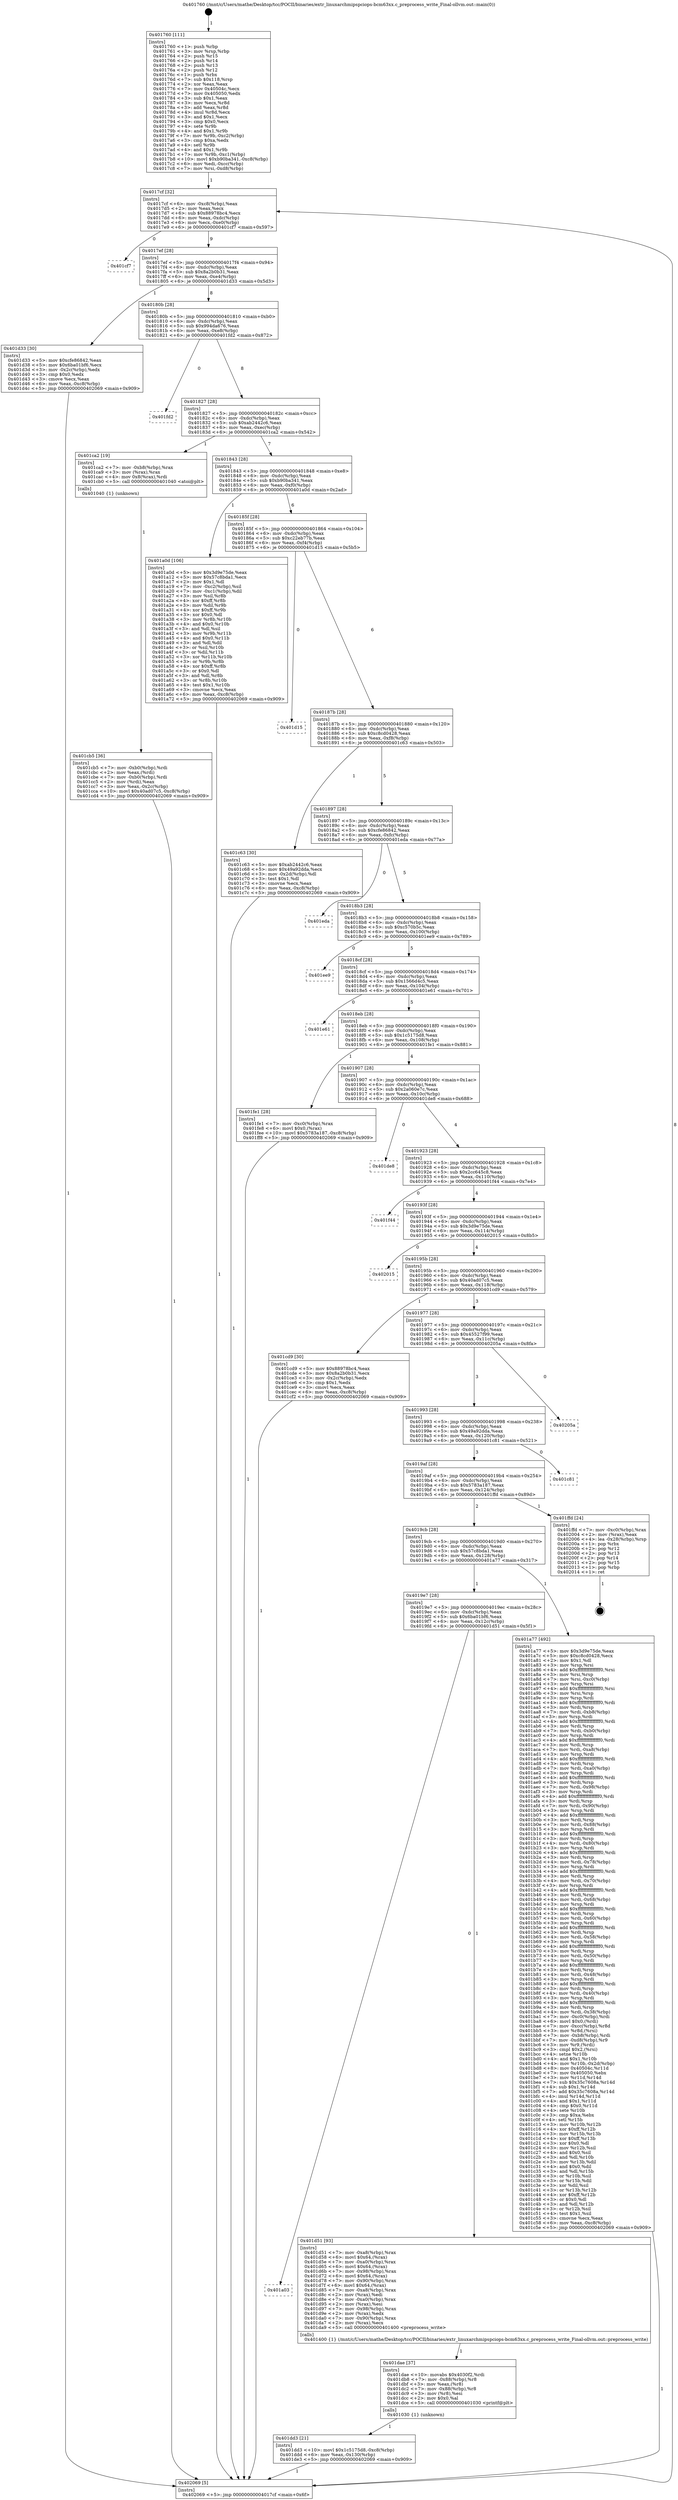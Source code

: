 digraph "0x401760" {
  label = "0x401760 (/mnt/c/Users/mathe/Desktop/tcc/POCII/binaries/extr_linuxarchmipspciops-bcm63xx.c_preprocess_write_Final-ollvm.out::main(0))"
  labelloc = "t"
  node[shape=record]

  Entry [label="",width=0.3,height=0.3,shape=circle,fillcolor=black,style=filled]
  "0x4017cf" [label="{
     0x4017cf [32]\l
     | [instrs]\l
     &nbsp;&nbsp;0x4017cf \<+6\>: mov -0xc8(%rbp),%eax\l
     &nbsp;&nbsp;0x4017d5 \<+2\>: mov %eax,%ecx\l
     &nbsp;&nbsp;0x4017d7 \<+6\>: sub $0x88978bc4,%ecx\l
     &nbsp;&nbsp;0x4017dd \<+6\>: mov %eax,-0xdc(%rbp)\l
     &nbsp;&nbsp;0x4017e3 \<+6\>: mov %ecx,-0xe0(%rbp)\l
     &nbsp;&nbsp;0x4017e9 \<+6\>: je 0000000000401cf7 \<main+0x597\>\l
  }"]
  "0x401cf7" [label="{
     0x401cf7\l
  }", style=dashed]
  "0x4017ef" [label="{
     0x4017ef [28]\l
     | [instrs]\l
     &nbsp;&nbsp;0x4017ef \<+5\>: jmp 00000000004017f4 \<main+0x94\>\l
     &nbsp;&nbsp;0x4017f4 \<+6\>: mov -0xdc(%rbp),%eax\l
     &nbsp;&nbsp;0x4017fa \<+5\>: sub $0x8a2b0b31,%eax\l
     &nbsp;&nbsp;0x4017ff \<+6\>: mov %eax,-0xe4(%rbp)\l
     &nbsp;&nbsp;0x401805 \<+6\>: je 0000000000401d33 \<main+0x5d3\>\l
  }"]
  Exit [label="",width=0.3,height=0.3,shape=circle,fillcolor=black,style=filled,peripheries=2]
  "0x401d33" [label="{
     0x401d33 [30]\l
     | [instrs]\l
     &nbsp;&nbsp;0x401d33 \<+5\>: mov $0xcfe86842,%eax\l
     &nbsp;&nbsp;0x401d38 \<+5\>: mov $0x6ba01bf6,%ecx\l
     &nbsp;&nbsp;0x401d3d \<+3\>: mov -0x2c(%rbp),%edx\l
     &nbsp;&nbsp;0x401d40 \<+3\>: cmp $0x0,%edx\l
     &nbsp;&nbsp;0x401d43 \<+3\>: cmove %ecx,%eax\l
     &nbsp;&nbsp;0x401d46 \<+6\>: mov %eax,-0xc8(%rbp)\l
     &nbsp;&nbsp;0x401d4c \<+5\>: jmp 0000000000402069 \<main+0x909\>\l
  }"]
  "0x40180b" [label="{
     0x40180b [28]\l
     | [instrs]\l
     &nbsp;&nbsp;0x40180b \<+5\>: jmp 0000000000401810 \<main+0xb0\>\l
     &nbsp;&nbsp;0x401810 \<+6\>: mov -0xdc(%rbp),%eax\l
     &nbsp;&nbsp;0x401816 \<+5\>: sub $0x994da676,%eax\l
     &nbsp;&nbsp;0x40181b \<+6\>: mov %eax,-0xe8(%rbp)\l
     &nbsp;&nbsp;0x401821 \<+6\>: je 0000000000401fd2 \<main+0x872\>\l
  }"]
  "0x401dd3" [label="{
     0x401dd3 [21]\l
     | [instrs]\l
     &nbsp;&nbsp;0x401dd3 \<+10\>: movl $0x1c5175d8,-0xc8(%rbp)\l
     &nbsp;&nbsp;0x401ddd \<+6\>: mov %eax,-0x130(%rbp)\l
     &nbsp;&nbsp;0x401de3 \<+5\>: jmp 0000000000402069 \<main+0x909\>\l
  }"]
  "0x401fd2" [label="{
     0x401fd2\l
  }", style=dashed]
  "0x401827" [label="{
     0x401827 [28]\l
     | [instrs]\l
     &nbsp;&nbsp;0x401827 \<+5\>: jmp 000000000040182c \<main+0xcc\>\l
     &nbsp;&nbsp;0x40182c \<+6\>: mov -0xdc(%rbp),%eax\l
     &nbsp;&nbsp;0x401832 \<+5\>: sub $0xab2442c6,%eax\l
     &nbsp;&nbsp;0x401837 \<+6\>: mov %eax,-0xec(%rbp)\l
     &nbsp;&nbsp;0x40183d \<+6\>: je 0000000000401ca2 \<main+0x542\>\l
  }"]
  "0x401dae" [label="{
     0x401dae [37]\l
     | [instrs]\l
     &nbsp;&nbsp;0x401dae \<+10\>: movabs $0x4030f2,%rdi\l
     &nbsp;&nbsp;0x401db8 \<+7\>: mov -0x88(%rbp),%r8\l
     &nbsp;&nbsp;0x401dbf \<+3\>: mov %eax,(%r8)\l
     &nbsp;&nbsp;0x401dc2 \<+7\>: mov -0x88(%rbp),%r8\l
     &nbsp;&nbsp;0x401dc9 \<+3\>: mov (%r8),%esi\l
     &nbsp;&nbsp;0x401dcc \<+2\>: mov $0x0,%al\l
     &nbsp;&nbsp;0x401dce \<+5\>: call 0000000000401030 \<printf@plt\>\l
     | [calls]\l
     &nbsp;&nbsp;0x401030 \{1\} (unknown)\l
  }"]
  "0x401ca2" [label="{
     0x401ca2 [19]\l
     | [instrs]\l
     &nbsp;&nbsp;0x401ca2 \<+7\>: mov -0xb8(%rbp),%rax\l
     &nbsp;&nbsp;0x401ca9 \<+3\>: mov (%rax),%rax\l
     &nbsp;&nbsp;0x401cac \<+4\>: mov 0x8(%rax),%rdi\l
     &nbsp;&nbsp;0x401cb0 \<+5\>: call 0000000000401040 \<atoi@plt\>\l
     | [calls]\l
     &nbsp;&nbsp;0x401040 \{1\} (unknown)\l
  }"]
  "0x401843" [label="{
     0x401843 [28]\l
     | [instrs]\l
     &nbsp;&nbsp;0x401843 \<+5\>: jmp 0000000000401848 \<main+0xe8\>\l
     &nbsp;&nbsp;0x401848 \<+6\>: mov -0xdc(%rbp),%eax\l
     &nbsp;&nbsp;0x40184e \<+5\>: sub $0xb90ba341,%eax\l
     &nbsp;&nbsp;0x401853 \<+6\>: mov %eax,-0xf0(%rbp)\l
     &nbsp;&nbsp;0x401859 \<+6\>: je 0000000000401a0d \<main+0x2ad\>\l
  }"]
  "0x401a03" [label="{
     0x401a03\l
  }", style=dashed]
  "0x401a0d" [label="{
     0x401a0d [106]\l
     | [instrs]\l
     &nbsp;&nbsp;0x401a0d \<+5\>: mov $0x3d9e75de,%eax\l
     &nbsp;&nbsp;0x401a12 \<+5\>: mov $0x57c8bda1,%ecx\l
     &nbsp;&nbsp;0x401a17 \<+2\>: mov $0x1,%dl\l
     &nbsp;&nbsp;0x401a19 \<+7\>: mov -0xc2(%rbp),%sil\l
     &nbsp;&nbsp;0x401a20 \<+7\>: mov -0xc1(%rbp),%dil\l
     &nbsp;&nbsp;0x401a27 \<+3\>: mov %sil,%r8b\l
     &nbsp;&nbsp;0x401a2a \<+4\>: xor $0xff,%r8b\l
     &nbsp;&nbsp;0x401a2e \<+3\>: mov %dil,%r9b\l
     &nbsp;&nbsp;0x401a31 \<+4\>: xor $0xff,%r9b\l
     &nbsp;&nbsp;0x401a35 \<+3\>: xor $0x0,%dl\l
     &nbsp;&nbsp;0x401a38 \<+3\>: mov %r8b,%r10b\l
     &nbsp;&nbsp;0x401a3b \<+4\>: and $0x0,%r10b\l
     &nbsp;&nbsp;0x401a3f \<+3\>: and %dl,%sil\l
     &nbsp;&nbsp;0x401a42 \<+3\>: mov %r9b,%r11b\l
     &nbsp;&nbsp;0x401a45 \<+4\>: and $0x0,%r11b\l
     &nbsp;&nbsp;0x401a49 \<+3\>: and %dl,%dil\l
     &nbsp;&nbsp;0x401a4c \<+3\>: or %sil,%r10b\l
     &nbsp;&nbsp;0x401a4f \<+3\>: or %dil,%r11b\l
     &nbsp;&nbsp;0x401a52 \<+3\>: xor %r11b,%r10b\l
     &nbsp;&nbsp;0x401a55 \<+3\>: or %r9b,%r8b\l
     &nbsp;&nbsp;0x401a58 \<+4\>: xor $0xff,%r8b\l
     &nbsp;&nbsp;0x401a5c \<+3\>: or $0x0,%dl\l
     &nbsp;&nbsp;0x401a5f \<+3\>: and %dl,%r8b\l
     &nbsp;&nbsp;0x401a62 \<+3\>: or %r8b,%r10b\l
     &nbsp;&nbsp;0x401a65 \<+4\>: test $0x1,%r10b\l
     &nbsp;&nbsp;0x401a69 \<+3\>: cmovne %ecx,%eax\l
     &nbsp;&nbsp;0x401a6c \<+6\>: mov %eax,-0xc8(%rbp)\l
     &nbsp;&nbsp;0x401a72 \<+5\>: jmp 0000000000402069 \<main+0x909\>\l
  }"]
  "0x40185f" [label="{
     0x40185f [28]\l
     | [instrs]\l
     &nbsp;&nbsp;0x40185f \<+5\>: jmp 0000000000401864 \<main+0x104\>\l
     &nbsp;&nbsp;0x401864 \<+6\>: mov -0xdc(%rbp),%eax\l
     &nbsp;&nbsp;0x40186a \<+5\>: sub $0xc22eb77b,%eax\l
     &nbsp;&nbsp;0x40186f \<+6\>: mov %eax,-0xf4(%rbp)\l
     &nbsp;&nbsp;0x401875 \<+6\>: je 0000000000401d15 \<main+0x5b5\>\l
  }"]
  "0x402069" [label="{
     0x402069 [5]\l
     | [instrs]\l
     &nbsp;&nbsp;0x402069 \<+5\>: jmp 00000000004017cf \<main+0x6f\>\l
  }"]
  "0x401760" [label="{
     0x401760 [111]\l
     | [instrs]\l
     &nbsp;&nbsp;0x401760 \<+1\>: push %rbp\l
     &nbsp;&nbsp;0x401761 \<+3\>: mov %rsp,%rbp\l
     &nbsp;&nbsp;0x401764 \<+2\>: push %r15\l
     &nbsp;&nbsp;0x401766 \<+2\>: push %r14\l
     &nbsp;&nbsp;0x401768 \<+2\>: push %r13\l
     &nbsp;&nbsp;0x40176a \<+2\>: push %r12\l
     &nbsp;&nbsp;0x40176c \<+1\>: push %rbx\l
     &nbsp;&nbsp;0x40176d \<+7\>: sub $0x118,%rsp\l
     &nbsp;&nbsp;0x401774 \<+2\>: xor %eax,%eax\l
     &nbsp;&nbsp;0x401776 \<+7\>: mov 0x40504c,%ecx\l
     &nbsp;&nbsp;0x40177d \<+7\>: mov 0x405050,%edx\l
     &nbsp;&nbsp;0x401784 \<+3\>: sub $0x1,%eax\l
     &nbsp;&nbsp;0x401787 \<+3\>: mov %ecx,%r8d\l
     &nbsp;&nbsp;0x40178a \<+3\>: add %eax,%r8d\l
     &nbsp;&nbsp;0x40178d \<+4\>: imul %r8d,%ecx\l
     &nbsp;&nbsp;0x401791 \<+3\>: and $0x1,%ecx\l
     &nbsp;&nbsp;0x401794 \<+3\>: cmp $0x0,%ecx\l
     &nbsp;&nbsp;0x401797 \<+4\>: sete %r9b\l
     &nbsp;&nbsp;0x40179b \<+4\>: and $0x1,%r9b\l
     &nbsp;&nbsp;0x40179f \<+7\>: mov %r9b,-0xc2(%rbp)\l
     &nbsp;&nbsp;0x4017a6 \<+3\>: cmp $0xa,%edx\l
     &nbsp;&nbsp;0x4017a9 \<+4\>: setl %r9b\l
     &nbsp;&nbsp;0x4017ad \<+4\>: and $0x1,%r9b\l
     &nbsp;&nbsp;0x4017b1 \<+7\>: mov %r9b,-0xc1(%rbp)\l
     &nbsp;&nbsp;0x4017b8 \<+10\>: movl $0xb90ba341,-0xc8(%rbp)\l
     &nbsp;&nbsp;0x4017c2 \<+6\>: mov %edi,-0xcc(%rbp)\l
     &nbsp;&nbsp;0x4017c8 \<+7\>: mov %rsi,-0xd8(%rbp)\l
  }"]
  "0x401d51" [label="{
     0x401d51 [93]\l
     | [instrs]\l
     &nbsp;&nbsp;0x401d51 \<+7\>: mov -0xa8(%rbp),%rax\l
     &nbsp;&nbsp;0x401d58 \<+6\>: movl $0x64,(%rax)\l
     &nbsp;&nbsp;0x401d5e \<+7\>: mov -0xa0(%rbp),%rax\l
     &nbsp;&nbsp;0x401d65 \<+6\>: movl $0x64,(%rax)\l
     &nbsp;&nbsp;0x401d6b \<+7\>: mov -0x98(%rbp),%rax\l
     &nbsp;&nbsp;0x401d72 \<+6\>: movl $0x64,(%rax)\l
     &nbsp;&nbsp;0x401d78 \<+7\>: mov -0x90(%rbp),%rax\l
     &nbsp;&nbsp;0x401d7f \<+6\>: movl $0x64,(%rax)\l
     &nbsp;&nbsp;0x401d85 \<+7\>: mov -0xa8(%rbp),%rax\l
     &nbsp;&nbsp;0x401d8c \<+2\>: mov (%rax),%edi\l
     &nbsp;&nbsp;0x401d8e \<+7\>: mov -0xa0(%rbp),%rax\l
     &nbsp;&nbsp;0x401d95 \<+2\>: mov (%rax),%esi\l
     &nbsp;&nbsp;0x401d97 \<+7\>: mov -0x98(%rbp),%rax\l
     &nbsp;&nbsp;0x401d9e \<+2\>: mov (%rax),%edx\l
     &nbsp;&nbsp;0x401da0 \<+7\>: mov -0x90(%rbp),%rax\l
     &nbsp;&nbsp;0x401da7 \<+2\>: mov (%rax),%ecx\l
     &nbsp;&nbsp;0x401da9 \<+5\>: call 0000000000401400 \<preprocess_write\>\l
     | [calls]\l
     &nbsp;&nbsp;0x401400 \{1\} (/mnt/c/Users/mathe/Desktop/tcc/POCII/binaries/extr_linuxarchmipspciops-bcm63xx.c_preprocess_write_Final-ollvm.out::preprocess_write)\l
  }"]
  "0x401d15" [label="{
     0x401d15\l
  }", style=dashed]
  "0x40187b" [label="{
     0x40187b [28]\l
     | [instrs]\l
     &nbsp;&nbsp;0x40187b \<+5\>: jmp 0000000000401880 \<main+0x120\>\l
     &nbsp;&nbsp;0x401880 \<+6\>: mov -0xdc(%rbp),%eax\l
     &nbsp;&nbsp;0x401886 \<+5\>: sub $0xc8cd0428,%eax\l
     &nbsp;&nbsp;0x40188b \<+6\>: mov %eax,-0xf8(%rbp)\l
     &nbsp;&nbsp;0x401891 \<+6\>: je 0000000000401c63 \<main+0x503\>\l
  }"]
  "0x401cb5" [label="{
     0x401cb5 [36]\l
     | [instrs]\l
     &nbsp;&nbsp;0x401cb5 \<+7\>: mov -0xb0(%rbp),%rdi\l
     &nbsp;&nbsp;0x401cbc \<+2\>: mov %eax,(%rdi)\l
     &nbsp;&nbsp;0x401cbe \<+7\>: mov -0xb0(%rbp),%rdi\l
     &nbsp;&nbsp;0x401cc5 \<+2\>: mov (%rdi),%eax\l
     &nbsp;&nbsp;0x401cc7 \<+3\>: mov %eax,-0x2c(%rbp)\l
     &nbsp;&nbsp;0x401cca \<+10\>: movl $0x40ad07c5,-0xc8(%rbp)\l
     &nbsp;&nbsp;0x401cd4 \<+5\>: jmp 0000000000402069 \<main+0x909\>\l
  }"]
  "0x401c63" [label="{
     0x401c63 [30]\l
     | [instrs]\l
     &nbsp;&nbsp;0x401c63 \<+5\>: mov $0xab2442c6,%eax\l
     &nbsp;&nbsp;0x401c68 \<+5\>: mov $0x49a92dda,%ecx\l
     &nbsp;&nbsp;0x401c6d \<+3\>: mov -0x2d(%rbp),%dl\l
     &nbsp;&nbsp;0x401c70 \<+3\>: test $0x1,%dl\l
     &nbsp;&nbsp;0x401c73 \<+3\>: cmovne %ecx,%eax\l
     &nbsp;&nbsp;0x401c76 \<+6\>: mov %eax,-0xc8(%rbp)\l
     &nbsp;&nbsp;0x401c7c \<+5\>: jmp 0000000000402069 \<main+0x909\>\l
  }"]
  "0x401897" [label="{
     0x401897 [28]\l
     | [instrs]\l
     &nbsp;&nbsp;0x401897 \<+5\>: jmp 000000000040189c \<main+0x13c\>\l
     &nbsp;&nbsp;0x40189c \<+6\>: mov -0xdc(%rbp),%eax\l
     &nbsp;&nbsp;0x4018a2 \<+5\>: sub $0xcfe86842,%eax\l
     &nbsp;&nbsp;0x4018a7 \<+6\>: mov %eax,-0xfc(%rbp)\l
     &nbsp;&nbsp;0x4018ad \<+6\>: je 0000000000401eda \<main+0x77a\>\l
  }"]
  "0x4019e7" [label="{
     0x4019e7 [28]\l
     | [instrs]\l
     &nbsp;&nbsp;0x4019e7 \<+5\>: jmp 00000000004019ec \<main+0x28c\>\l
     &nbsp;&nbsp;0x4019ec \<+6\>: mov -0xdc(%rbp),%eax\l
     &nbsp;&nbsp;0x4019f2 \<+5\>: sub $0x6ba01bf6,%eax\l
     &nbsp;&nbsp;0x4019f7 \<+6\>: mov %eax,-0x12c(%rbp)\l
     &nbsp;&nbsp;0x4019fd \<+6\>: je 0000000000401d51 \<main+0x5f1\>\l
  }"]
  "0x401eda" [label="{
     0x401eda\l
  }", style=dashed]
  "0x4018b3" [label="{
     0x4018b3 [28]\l
     | [instrs]\l
     &nbsp;&nbsp;0x4018b3 \<+5\>: jmp 00000000004018b8 \<main+0x158\>\l
     &nbsp;&nbsp;0x4018b8 \<+6\>: mov -0xdc(%rbp),%eax\l
     &nbsp;&nbsp;0x4018be \<+5\>: sub $0xc570b5c,%eax\l
     &nbsp;&nbsp;0x4018c3 \<+6\>: mov %eax,-0x100(%rbp)\l
     &nbsp;&nbsp;0x4018c9 \<+6\>: je 0000000000401ee9 \<main+0x789\>\l
  }"]
  "0x401a77" [label="{
     0x401a77 [492]\l
     | [instrs]\l
     &nbsp;&nbsp;0x401a77 \<+5\>: mov $0x3d9e75de,%eax\l
     &nbsp;&nbsp;0x401a7c \<+5\>: mov $0xc8cd0428,%ecx\l
     &nbsp;&nbsp;0x401a81 \<+2\>: mov $0x1,%dl\l
     &nbsp;&nbsp;0x401a83 \<+3\>: mov %rsp,%rsi\l
     &nbsp;&nbsp;0x401a86 \<+4\>: add $0xfffffffffffffff0,%rsi\l
     &nbsp;&nbsp;0x401a8a \<+3\>: mov %rsi,%rsp\l
     &nbsp;&nbsp;0x401a8d \<+7\>: mov %rsi,-0xc0(%rbp)\l
     &nbsp;&nbsp;0x401a94 \<+3\>: mov %rsp,%rsi\l
     &nbsp;&nbsp;0x401a97 \<+4\>: add $0xfffffffffffffff0,%rsi\l
     &nbsp;&nbsp;0x401a9b \<+3\>: mov %rsi,%rsp\l
     &nbsp;&nbsp;0x401a9e \<+3\>: mov %rsp,%rdi\l
     &nbsp;&nbsp;0x401aa1 \<+4\>: add $0xfffffffffffffff0,%rdi\l
     &nbsp;&nbsp;0x401aa5 \<+3\>: mov %rdi,%rsp\l
     &nbsp;&nbsp;0x401aa8 \<+7\>: mov %rdi,-0xb8(%rbp)\l
     &nbsp;&nbsp;0x401aaf \<+3\>: mov %rsp,%rdi\l
     &nbsp;&nbsp;0x401ab2 \<+4\>: add $0xfffffffffffffff0,%rdi\l
     &nbsp;&nbsp;0x401ab6 \<+3\>: mov %rdi,%rsp\l
     &nbsp;&nbsp;0x401ab9 \<+7\>: mov %rdi,-0xb0(%rbp)\l
     &nbsp;&nbsp;0x401ac0 \<+3\>: mov %rsp,%rdi\l
     &nbsp;&nbsp;0x401ac3 \<+4\>: add $0xfffffffffffffff0,%rdi\l
     &nbsp;&nbsp;0x401ac7 \<+3\>: mov %rdi,%rsp\l
     &nbsp;&nbsp;0x401aca \<+7\>: mov %rdi,-0xa8(%rbp)\l
     &nbsp;&nbsp;0x401ad1 \<+3\>: mov %rsp,%rdi\l
     &nbsp;&nbsp;0x401ad4 \<+4\>: add $0xfffffffffffffff0,%rdi\l
     &nbsp;&nbsp;0x401ad8 \<+3\>: mov %rdi,%rsp\l
     &nbsp;&nbsp;0x401adb \<+7\>: mov %rdi,-0xa0(%rbp)\l
     &nbsp;&nbsp;0x401ae2 \<+3\>: mov %rsp,%rdi\l
     &nbsp;&nbsp;0x401ae5 \<+4\>: add $0xfffffffffffffff0,%rdi\l
     &nbsp;&nbsp;0x401ae9 \<+3\>: mov %rdi,%rsp\l
     &nbsp;&nbsp;0x401aec \<+7\>: mov %rdi,-0x98(%rbp)\l
     &nbsp;&nbsp;0x401af3 \<+3\>: mov %rsp,%rdi\l
     &nbsp;&nbsp;0x401af6 \<+4\>: add $0xfffffffffffffff0,%rdi\l
     &nbsp;&nbsp;0x401afa \<+3\>: mov %rdi,%rsp\l
     &nbsp;&nbsp;0x401afd \<+7\>: mov %rdi,-0x90(%rbp)\l
     &nbsp;&nbsp;0x401b04 \<+3\>: mov %rsp,%rdi\l
     &nbsp;&nbsp;0x401b07 \<+4\>: add $0xfffffffffffffff0,%rdi\l
     &nbsp;&nbsp;0x401b0b \<+3\>: mov %rdi,%rsp\l
     &nbsp;&nbsp;0x401b0e \<+7\>: mov %rdi,-0x88(%rbp)\l
     &nbsp;&nbsp;0x401b15 \<+3\>: mov %rsp,%rdi\l
     &nbsp;&nbsp;0x401b18 \<+4\>: add $0xfffffffffffffff0,%rdi\l
     &nbsp;&nbsp;0x401b1c \<+3\>: mov %rdi,%rsp\l
     &nbsp;&nbsp;0x401b1f \<+4\>: mov %rdi,-0x80(%rbp)\l
     &nbsp;&nbsp;0x401b23 \<+3\>: mov %rsp,%rdi\l
     &nbsp;&nbsp;0x401b26 \<+4\>: add $0xfffffffffffffff0,%rdi\l
     &nbsp;&nbsp;0x401b2a \<+3\>: mov %rdi,%rsp\l
     &nbsp;&nbsp;0x401b2d \<+4\>: mov %rdi,-0x78(%rbp)\l
     &nbsp;&nbsp;0x401b31 \<+3\>: mov %rsp,%rdi\l
     &nbsp;&nbsp;0x401b34 \<+4\>: add $0xfffffffffffffff0,%rdi\l
     &nbsp;&nbsp;0x401b38 \<+3\>: mov %rdi,%rsp\l
     &nbsp;&nbsp;0x401b3b \<+4\>: mov %rdi,-0x70(%rbp)\l
     &nbsp;&nbsp;0x401b3f \<+3\>: mov %rsp,%rdi\l
     &nbsp;&nbsp;0x401b42 \<+4\>: add $0xfffffffffffffff0,%rdi\l
     &nbsp;&nbsp;0x401b46 \<+3\>: mov %rdi,%rsp\l
     &nbsp;&nbsp;0x401b49 \<+4\>: mov %rdi,-0x68(%rbp)\l
     &nbsp;&nbsp;0x401b4d \<+3\>: mov %rsp,%rdi\l
     &nbsp;&nbsp;0x401b50 \<+4\>: add $0xfffffffffffffff0,%rdi\l
     &nbsp;&nbsp;0x401b54 \<+3\>: mov %rdi,%rsp\l
     &nbsp;&nbsp;0x401b57 \<+4\>: mov %rdi,-0x60(%rbp)\l
     &nbsp;&nbsp;0x401b5b \<+3\>: mov %rsp,%rdi\l
     &nbsp;&nbsp;0x401b5e \<+4\>: add $0xfffffffffffffff0,%rdi\l
     &nbsp;&nbsp;0x401b62 \<+3\>: mov %rdi,%rsp\l
     &nbsp;&nbsp;0x401b65 \<+4\>: mov %rdi,-0x58(%rbp)\l
     &nbsp;&nbsp;0x401b69 \<+3\>: mov %rsp,%rdi\l
     &nbsp;&nbsp;0x401b6c \<+4\>: add $0xfffffffffffffff0,%rdi\l
     &nbsp;&nbsp;0x401b70 \<+3\>: mov %rdi,%rsp\l
     &nbsp;&nbsp;0x401b73 \<+4\>: mov %rdi,-0x50(%rbp)\l
     &nbsp;&nbsp;0x401b77 \<+3\>: mov %rsp,%rdi\l
     &nbsp;&nbsp;0x401b7a \<+4\>: add $0xfffffffffffffff0,%rdi\l
     &nbsp;&nbsp;0x401b7e \<+3\>: mov %rdi,%rsp\l
     &nbsp;&nbsp;0x401b81 \<+4\>: mov %rdi,-0x48(%rbp)\l
     &nbsp;&nbsp;0x401b85 \<+3\>: mov %rsp,%rdi\l
     &nbsp;&nbsp;0x401b88 \<+4\>: add $0xfffffffffffffff0,%rdi\l
     &nbsp;&nbsp;0x401b8c \<+3\>: mov %rdi,%rsp\l
     &nbsp;&nbsp;0x401b8f \<+4\>: mov %rdi,-0x40(%rbp)\l
     &nbsp;&nbsp;0x401b93 \<+3\>: mov %rsp,%rdi\l
     &nbsp;&nbsp;0x401b96 \<+4\>: add $0xfffffffffffffff0,%rdi\l
     &nbsp;&nbsp;0x401b9a \<+3\>: mov %rdi,%rsp\l
     &nbsp;&nbsp;0x401b9d \<+4\>: mov %rdi,-0x38(%rbp)\l
     &nbsp;&nbsp;0x401ba1 \<+7\>: mov -0xc0(%rbp),%rdi\l
     &nbsp;&nbsp;0x401ba8 \<+6\>: movl $0x0,(%rdi)\l
     &nbsp;&nbsp;0x401bae \<+7\>: mov -0xcc(%rbp),%r8d\l
     &nbsp;&nbsp;0x401bb5 \<+3\>: mov %r8d,(%rsi)\l
     &nbsp;&nbsp;0x401bb8 \<+7\>: mov -0xb8(%rbp),%rdi\l
     &nbsp;&nbsp;0x401bbf \<+7\>: mov -0xd8(%rbp),%r9\l
     &nbsp;&nbsp;0x401bc6 \<+3\>: mov %r9,(%rdi)\l
     &nbsp;&nbsp;0x401bc9 \<+3\>: cmpl $0x2,(%rsi)\l
     &nbsp;&nbsp;0x401bcc \<+4\>: setne %r10b\l
     &nbsp;&nbsp;0x401bd0 \<+4\>: and $0x1,%r10b\l
     &nbsp;&nbsp;0x401bd4 \<+4\>: mov %r10b,-0x2d(%rbp)\l
     &nbsp;&nbsp;0x401bd8 \<+8\>: mov 0x40504c,%r11d\l
     &nbsp;&nbsp;0x401be0 \<+7\>: mov 0x405050,%ebx\l
     &nbsp;&nbsp;0x401be7 \<+3\>: mov %r11d,%r14d\l
     &nbsp;&nbsp;0x401bea \<+7\>: sub $0x35c7608a,%r14d\l
     &nbsp;&nbsp;0x401bf1 \<+4\>: sub $0x1,%r14d\l
     &nbsp;&nbsp;0x401bf5 \<+7\>: add $0x35c7608a,%r14d\l
     &nbsp;&nbsp;0x401bfc \<+4\>: imul %r14d,%r11d\l
     &nbsp;&nbsp;0x401c00 \<+4\>: and $0x1,%r11d\l
     &nbsp;&nbsp;0x401c04 \<+4\>: cmp $0x0,%r11d\l
     &nbsp;&nbsp;0x401c08 \<+4\>: sete %r10b\l
     &nbsp;&nbsp;0x401c0c \<+3\>: cmp $0xa,%ebx\l
     &nbsp;&nbsp;0x401c0f \<+4\>: setl %r15b\l
     &nbsp;&nbsp;0x401c13 \<+3\>: mov %r10b,%r12b\l
     &nbsp;&nbsp;0x401c16 \<+4\>: xor $0xff,%r12b\l
     &nbsp;&nbsp;0x401c1a \<+3\>: mov %r15b,%r13b\l
     &nbsp;&nbsp;0x401c1d \<+4\>: xor $0xff,%r13b\l
     &nbsp;&nbsp;0x401c21 \<+3\>: xor $0x0,%dl\l
     &nbsp;&nbsp;0x401c24 \<+3\>: mov %r12b,%sil\l
     &nbsp;&nbsp;0x401c27 \<+4\>: and $0x0,%sil\l
     &nbsp;&nbsp;0x401c2b \<+3\>: and %dl,%r10b\l
     &nbsp;&nbsp;0x401c2e \<+3\>: mov %r13b,%dil\l
     &nbsp;&nbsp;0x401c31 \<+4\>: and $0x0,%dil\l
     &nbsp;&nbsp;0x401c35 \<+3\>: and %dl,%r15b\l
     &nbsp;&nbsp;0x401c38 \<+3\>: or %r10b,%sil\l
     &nbsp;&nbsp;0x401c3b \<+3\>: or %r15b,%dil\l
     &nbsp;&nbsp;0x401c3e \<+3\>: xor %dil,%sil\l
     &nbsp;&nbsp;0x401c41 \<+3\>: or %r13b,%r12b\l
     &nbsp;&nbsp;0x401c44 \<+4\>: xor $0xff,%r12b\l
     &nbsp;&nbsp;0x401c48 \<+3\>: or $0x0,%dl\l
     &nbsp;&nbsp;0x401c4b \<+3\>: and %dl,%r12b\l
     &nbsp;&nbsp;0x401c4e \<+3\>: or %r12b,%sil\l
     &nbsp;&nbsp;0x401c51 \<+4\>: test $0x1,%sil\l
     &nbsp;&nbsp;0x401c55 \<+3\>: cmovne %ecx,%eax\l
     &nbsp;&nbsp;0x401c58 \<+6\>: mov %eax,-0xc8(%rbp)\l
     &nbsp;&nbsp;0x401c5e \<+5\>: jmp 0000000000402069 \<main+0x909\>\l
  }"]
  "0x401ee9" [label="{
     0x401ee9\l
  }", style=dashed]
  "0x4018cf" [label="{
     0x4018cf [28]\l
     | [instrs]\l
     &nbsp;&nbsp;0x4018cf \<+5\>: jmp 00000000004018d4 \<main+0x174\>\l
     &nbsp;&nbsp;0x4018d4 \<+6\>: mov -0xdc(%rbp),%eax\l
     &nbsp;&nbsp;0x4018da \<+5\>: sub $0x1566d4c5,%eax\l
     &nbsp;&nbsp;0x4018df \<+6\>: mov %eax,-0x104(%rbp)\l
     &nbsp;&nbsp;0x4018e5 \<+6\>: je 0000000000401e61 \<main+0x701\>\l
  }"]
  "0x4019cb" [label="{
     0x4019cb [28]\l
     | [instrs]\l
     &nbsp;&nbsp;0x4019cb \<+5\>: jmp 00000000004019d0 \<main+0x270\>\l
     &nbsp;&nbsp;0x4019d0 \<+6\>: mov -0xdc(%rbp),%eax\l
     &nbsp;&nbsp;0x4019d6 \<+5\>: sub $0x57c8bda1,%eax\l
     &nbsp;&nbsp;0x4019db \<+6\>: mov %eax,-0x128(%rbp)\l
     &nbsp;&nbsp;0x4019e1 \<+6\>: je 0000000000401a77 \<main+0x317\>\l
  }"]
  "0x401e61" [label="{
     0x401e61\l
  }", style=dashed]
  "0x4018eb" [label="{
     0x4018eb [28]\l
     | [instrs]\l
     &nbsp;&nbsp;0x4018eb \<+5\>: jmp 00000000004018f0 \<main+0x190\>\l
     &nbsp;&nbsp;0x4018f0 \<+6\>: mov -0xdc(%rbp),%eax\l
     &nbsp;&nbsp;0x4018f6 \<+5\>: sub $0x1c5175d8,%eax\l
     &nbsp;&nbsp;0x4018fb \<+6\>: mov %eax,-0x108(%rbp)\l
     &nbsp;&nbsp;0x401901 \<+6\>: je 0000000000401fe1 \<main+0x881\>\l
  }"]
  "0x401ffd" [label="{
     0x401ffd [24]\l
     | [instrs]\l
     &nbsp;&nbsp;0x401ffd \<+7\>: mov -0xc0(%rbp),%rax\l
     &nbsp;&nbsp;0x402004 \<+2\>: mov (%rax),%eax\l
     &nbsp;&nbsp;0x402006 \<+4\>: lea -0x28(%rbp),%rsp\l
     &nbsp;&nbsp;0x40200a \<+1\>: pop %rbx\l
     &nbsp;&nbsp;0x40200b \<+2\>: pop %r12\l
     &nbsp;&nbsp;0x40200d \<+2\>: pop %r13\l
     &nbsp;&nbsp;0x40200f \<+2\>: pop %r14\l
     &nbsp;&nbsp;0x402011 \<+2\>: pop %r15\l
     &nbsp;&nbsp;0x402013 \<+1\>: pop %rbp\l
     &nbsp;&nbsp;0x402014 \<+1\>: ret\l
  }"]
  "0x401fe1" [label="{
     0x401fe1 [28]\l
     | [instrs]\l
     &nbsp;&nbsp;0x401fe1 \<+7\>: mov -0xc0(%rbp),%rax\l
     &nbsp;&nbsp;0x401fe8 \<+6\>: movl $0x0,(%rax)\l
     &nbsp;&nbsp;0x401fee \<+10\>: movl $0x5783a187,-0xc8(%rbp)\l
     &nbsp;&nbsp;0x401ff8 \<+5\>: jmp 0000000000402069 \<main+0x909\>\l
  }"]
  "0x401907" [label="{
     0x401907 [28]\l
     | [instrs]\l
     &nbsp;&nbsp;0x401907 \<+5\>: jmp 000000000040190c \<main+0x1ac\>\l
     &nbsp;&nbsp;0x40190c \<+6\>: mov -0xdc(%rbp),%eax\l
     &nbsp;&nbsp;0x401912 \<+5\>: sub $0x2a060e7c,%eax\l
     &nbsp;&nbsp;0x401917 \<+6\>: mov %eax,-0x10c(%rbp)\l
     &nbsp;&nbsp;0x40191d \<+6\>: je 0000000000401de8 \<main+0x688\>\l
  }"]
  "0x4019af" [label="{
     0x4019af [28]\l
     | [instrs]\l
     &nbsp;&nbsp;0x4019af \<+5\>: jmp 00000000004019b4 \<main+0x254\>\l
     &nbsp;&nbsp;0x4019b4 \<+6\>: mov -0xdc(%rbp),%eax\l
     &nbsp;&nbsp;0x4019ba \<+5\>: sub $0x5783a187,%eax\l
     &nbsp;&nbsp;0x4019bf \<+6\>: mov %eax,-0x124(%rbp)\l
     &nbsp;&nbsp;0x4019c5 \<+6\>: je 0000000000401ffd \<main+0x89d\>\l
  }"]
  "0x401de8" [label="{
     0x401de8\l
  }", style=dashed]
  "0x401923" [label="{
     0x401923 [28]\l
     | [instrs]\l
     &nbsp;&nbsp;0x401923 \<+5\>: jmp 0000000000401928 \<main+0x1c8\>\l
     &nbsp;&nbsp;0x401928 \<+6\>: mov -0xdc(%rbp),%eax\l
     &nbsp;&nbsp;0x40192e \<+5\>: sub $0x2cc645c8,%eax\l
     &nbsp;&nbsp;0x401933 \<+6\>: mov %eax,-0x110(%rbp)\l
     &nbsp;&nbsp;0x401939 \<+6\>: je 0000000000401f44 \<main+0x7e4\>\l
  }"]
  "0x401c81" [label="{
     0x401c81\l
  }", style=dashed]
  "0x401f44" [label="{
     0x401f44\l
  }", style=dashed]
  "0x40193f" [label="{
     0x40193f [28]\l
     | [instrs]\l
     &nbsp;&nbsp;0x40193f \<+5\>: jmp 0000000000401944 \<main+0x1e4\>\l
     &nbsp;&nbsp;0x401944 \<+6\>: mov -0xdc(%rbp),%eax\l
     &nbsp;&nbsp;0x40194a \<+5\>: sub $0x3d9e75de,%eax\l
     &nbsp;&nbsp;0x40194f \<+6\>: mov %eax,-0x114(%rbp)\l
     &nbsp;&nbsp;0x401955 \<+6\>: je 0000000000402015 \<main+0x8b5\>\l
  }"]
  "0x401993" [label="{
     0x401993 [28]\l
     | [instrs]\l
     &nbsp;&nbsp;0x401993 \<+5\>: jmp 0000000000401998 \<main+0x238\>\l
     &nbsp;&nbsp;0x401998 \<+6\>: mov -0xdc(%rbp),%eax\l
     &nbsp;&nbsp;0x40199e \<+5\>: sub $0x49a92dda,%eax\l
     &nbsp;&nbsp;0x4019a3 \<+6\>: mov %eax,-0x120(%rbp)\l
     &nbsp;&nbsp;0x4019a9 \<+6\>: je 0000000000401c81 \<main+0x521\>\l
  }"]
  "0x402015" [label="{
     0x402015\l
  }", style=dashed]
  "0x40195b" [label="{
     0x40195b [28]\l
     | [instrs]\l
     &nbsp;&nbsp;0x40195b \<+5\>: jmp 0000000000401960 \<main+0x200\>\l
     &nbsp;&nbsp;0x401960 \<+6\>: mov -0xdc(%rbp),%eax\l
     &nbsp;&nbsp;0x401966 \<+5\>: sub $0x40ad07c5,%eax\l
     &nbsp;&nbsp;0x40196b \<+6\>: mov %eax,-0x118(%rbp)\l
     &nbsp;&nbsp;0x401971 \<+6\>: je 0000000000401cd9 \<main+0x579\>\l
  }"]
  "0x40205a" [label="{
     0x40205a\l
  }", style=dashed]
  "0x401cd9" [label="{
     0x401cd9 [30]\l
     | [instrs]\l
     &nbsp;&nbsp;0x401cd9 \<+5\>: mov $0x88978bc4,%eax\l
     &nbsp;&nbsp;0x401cde \<+5\>: mov $0x8a2b0b31,%ecx\l
     &nbsp;&nbsp;0x401ce3 \<+3\>: mov -0x2c(%rbp),%edx\l
     &nbsp;&nbsp;0x401ce6 \<+3\>: cmp $0x1,%edx\l
     &nbsp;&nbsp;0x401ce9 \<+3\>: cmovl %ecx,%eax\l
     &nbsp;&nbsp;0x401cec \<+6\>: mov %eax,-0xc8(%rbp)\l
     &nbsp;&nbsp;0x401cf2 \<+5\>: jmp 0000000000402069 \<main+0x909\>\l
  }"]
  "0x401977" [label="{
     0x401977 [28]\l
     | [instrs]\l
     &nbsp;&nbsp;0x401977 \<+5\>: jmp 000000000040197c \<main+0x21c\>\l
     &nbsp;&nbsp;0x40197c \<+6\>: mov -0xdc(%rbp),%eax\l
     &nbsp;&nbsp;0x401982 \<+5\>: sub $0x45527f99,%eax\l
     &nbsp;&nbsp;0x401987 \<+6\>: mov %eax,-0x11c(%rbp)\l
     &nbsp;&nbsp;0x40198d \<+6\>: je 000000000040205a \<main+0x8fa\>\l
  }"]
  Entry -> "0x401760" [label=" 1"]
  "0x4017cf" -> "0x401cf7" [label=" 0"]
  "0x4017cf" -> "0x4017ef" [label=" 9"]
  "0x401ffd" -> Exit [label=" 1"]
  "0x4017ef" -> "0x401d33" [label=" 1"]
  "0x4017ef" -> "0x40180b" [label=" 8"]
  "0x401fe1" -> "0x402069" [label=" 1"]
  "0x40180b" -> "0x401fd2" [label=" 0"]
  "0x40180b" -> "0x401827" [label=" 8"]
  "0x401dd3" -> "0x402069" [label=" 1"]
  "0x401827" -> "0x401ca2" [label=" 1"]
  "0x401827" -> "0x401843" [label=" 7"]
  "0x401dae" -> "0x401dd3" [label=" 1"]
  "0x401843" -> "0x401a0d" [label=" 1"]
  "0x401843" -> "0x40185f" [label=" 6"]
  "0x401a0d" -> "0x402069" [label=" 1"]
  "0x401760" -> "0x4017cf" [label=" 1"]
  "0x402069" -> "0x4017cf" [label=" 8"]
  "0x401d51" -> "0x401dae" [label=" 1"]
  "0x40185f" -> "0x401d15" [label=" 0"]
  "0x40185f" -> "0x40187b" [label=" 6"]
  "0x4019e7" -> "0x401a03" [label=" 0"]
  "0x40187b" -> "0x401c63" [label=" 1"]
  "0x40187b" -> "0x401897" [label=" 5"]
  "0x4019e7" -> "0x401d51" [label=" 1"]
  "0x401897" -> "0x401eda" [label=" 0"]
  "0x401897" -> "0x4018b3" [label=" 5"]
  "0x401cb5" -> "0x402069" [label=" 1"]
  "0x4018b3" -> "0x401ee9" [label=" 0"]
  "0x4018b3" -> "0x4018cf" [label=" 5"]
  "0x401ca2" -> "0x401cb5" [label=" 1"]
  "0x4018cf" -> "0x401e61" [label=" 0"]
  "0x4018cf" -> "0x4018eb" [label=" 5"]
  "0x401a77" -> "0x402069" [label=" 1"]
  "0x4018eb" -> "0x401fe1" [label=" 1"]
  "0x4018eb" -> "0x401907" [label=" 4"]
  "0x401d33" -> "0x402069" [label=" 1"]
  "0x401907" -> "0x401de8" [label=" 0"]
  "0x401907" -> "0x401923" [label=" 4"]
  "0x4019cb" -> "0x4019e7" [label=" 1"]
  "0x401923" -> "0x401f44" [label=" 0"]
  "0x401923" -> "0x40193f" [label=" 4"]
  "0x4019cb" -> "0x401a77" [label=" 1"]
  "0x40193f" -> "0x402015" [label=" 0"]
  "0x40193f" -> "0x40195b" [label=" 4"]
  "0x4019af" -> "0x4019cb" [label=" 2"]
  "0x40195b" -> "0x401cd9" [label=" 1"]
  "0x40195b" -> "0x401977" [label=" 3"]
  "0x4019af" -> "0x401ffd" [label=" 1"]
  "0x401977" -> "0x40205a" [label=" 0"]
  "0x401977" -> "0x401993" [label=" 3"]
  "0x401c63" -> "0x402069" [label=" 1"]
  "0x401993" -> "0x401c81" [label=" 0"]
  "0x401993" -> "0x4019af" [label=" 3"]
  "0x401cd9" -> "0x402069" [label=" 1"]
}

